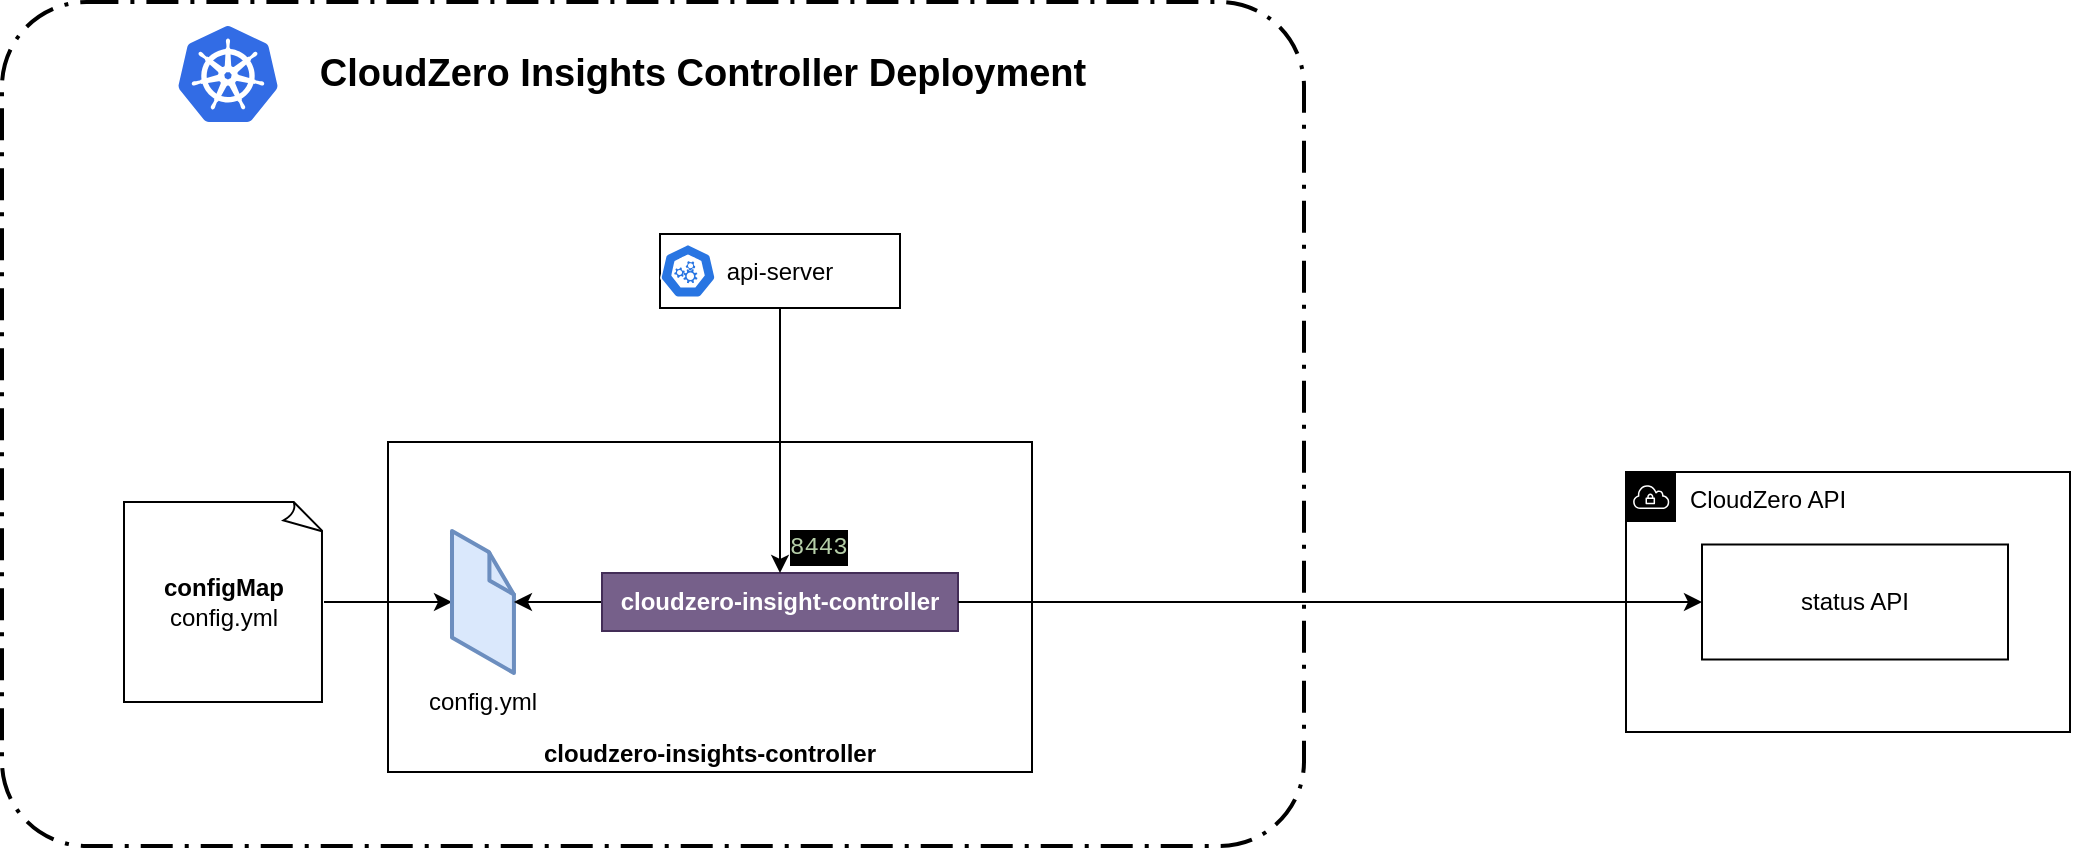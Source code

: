 <mxfile>
    <diagram id="JNdCl-VXCiV7JA7d3v7s" name="L1">
        <mxGraphModel dx="2019" dy="647" grid="0" gridSize="10" guides="1" tooltips="1" connect="1" arrows="1" fold="1" page="0" pageScale="1" pageWidth="850" pageHeight="1100" math="0" shadow="0">
            <root>
                <mxCell id="0"/>
                <mxCell id="1" parent="0"/>
                <mxCell id="2" value="" style="rounded=1;arcSize=10;dashed=1;fillColor=none;gradientColor=none;dashPattern=8 3 1 3;strokeWidth=2;fontColor=#007FFF;" parent="1" vertex="1">
                    <mxGeometry x="-369" y="122" width="651" height="422" as="geometry"/>
                </mxCell>
                <mxCell id="8" value="cloudzero-insights-controller" style="rounded=0;whiteSpace=wrap;html=1;verticalAlign=bottom;fontStyle=1" parent="1" vertex="1">
                    <mxGeometry x="-176" y="342" width="322" height="165" as="geometry"/>
                </mxCell>
                <mxCell id="11" style="edgeStyle=orthogonalEdgeStyle;html=1;rounded=0;" parent="1" source="12" target="14" edge="1">
                    <mxGeometry relative="1" as="geometry"/>
                </mxCell>
                <mxCell id="12" value="&lt;span style=&quot;font-family: Helvetica; font-size: 12px; font-style: normal; font-variant-ligatures: normal; font-variant-caps: normal; letter-spacing: normal; orphans: 2; text-align: center; text-indent: 0px; text-transform: none; widows: 2; word-spacing: 0px; -webkit-text-stroke-width: 0px; text-decoration-thickness: initial; text-decoration-style: initial; text-decoration-color: initial; float: none; display: inline !important;&quot;&gt;&lt;b&gt;configMap&lt;/b&gt;&lt;br&gt;config.yml&lt;/span&gt;" style="whiteSpace=wrap;html=1;shape=mxgraph.basic.document;labelBackgroundColor=none;" parent="1" vertex="1">
                    <mxGeometry x="-308" y="372" width="100" height="100" as="geometry"/>
                </mxCell>
                <mxCell id="14" value="config.yml" style="verticalLabelPosition=bottom;html=1;verticalAlign=top;strokeWidth=1;align=center;outlineConnect=0;dashed=0;outlineConnect=0;shape=mxgraph.aws3d.file;aspect=fixed;strokeColor=#6c8ebf;fillColor=#dae8fc;" parent="1" vertex="1">
                    <mxGeometry x="-144" y="386.5" width="30.97" height="71" as="geometry"/>
                </mxCell>
                <mxCell id="37" style="edgeStyle=none;html=1;" parent="1" source="23" target="14" edge="1">
                    <mxGeometry relative="1" as="geometry"/>
                </mxCell>
                <mxCell id="23" value="&lt;span style=&quot;font-weight: 700;&quot;&gt;cloudzero-insight-controller&lt;/span&gt;" style="rounded=0;whiteSpace=wrap;html=1;fillColor=#76608a;fontColor=#ffffff;strokeColor=#432D57;" parent="1" vertex="1">
                    <mxGeometry x="-69" y="407.5" width="178" height="29" as="geometry"/>
                </mxCell>
                <mxCell id="27" value="CloudZero API" style="sketch=0;outlineConnect=0;html=1;whiteSpace=wrap;fontSize=12;fontStyle=0;shape=mxgraph.aws4.group;grIcon=mxgraph.aws4.group_vpc;verticalAlign=top;align=left;spacingLeft=30;dashed=0;" parent="1" vertex="1">
                    <mxGeometry x="443" y="357" width="222" height="130" as="geometry"/>
                </mxCell>
                <mxCell id="28" value="" style="sketch=0;aspect=fixed;html=1;points=[];align=center;image;fontSize=12;image=img/lib/mscae/Kubernetes.svg;fontColor=#007FFF;" parent="1" vertex="1">
                    <mxGeometry x="-281" y="134" width="50" height="48" as="geometry"/>
                </mxCell>
                <mxCell id="29" value="status API" style="rounded=0;whiteSpace=wrap;html=1;" parent="1" vertex="1">
                    <mxGeometry x="481" y="393.25" width="153" height="57.5" as="geometry"/>
                </mxCell>
                <mxCell id="30" value="CloudZero Insights Controller Deployment" style="text;html=1;align=center;verticalAlign=middle;resizable=0;points=[];autosize=1;strokeColor=none;fillColor=none;fontSize=19;fontStyle=1" parent="1" vertex="1">
                    <mxGeometry x="-220" y="140.5" width="401" height="35" as="geometry"/>
                </mxCell>
                <mxCell id="22" style="edgeStyle=orthogonalEdgeStyle;rounded=0;html=1;fontColor=#007FFF;entryX=0;entryY=0.5;entryDx=0;entryDy=0;" parent="1" source="23" target="29" edge="1">
                    <mxGeometry relative="1" as="geometry"/>
                </mxCell>
                <mxCell id="LgStOj9c6eo0qOgeac3h-39" value="" style="group" parent="1" vertex="1" connectable="0">
                    <mxGeometry x="-40" y="238" width="120" height="37" as="geometry"/>
                </mxCell>
                <mxCell id="LgStOj9c6eo0qOgeac3h-37" value="api-server" style="rounded=0;whiteSpace=wrap;html=1;" parent="LgStOj9c6eo0qOgeac3h-39" vertex="1">
                    <mxGeometry width="120" height="37" as="geometry"/>
                </mxCell>
                <mxCell id="LgStOj9c6eo0qOgeac3h-38" value="" style="sketch=0;html=1;dashed=0;whitespace=wrap;fillColor=#2875E2;strokeColor=#ffffff;points=[[0.005,0.63,0],[0.1,0.2,0],[0.9,0.2,0],[0.5,0,0],[0.995,0.63,0],[0.72,0.99,0],[0.5,1,0],[0.28,0.99,0]];verticalLabelPosition=bottom;align=center;verticalAlign=top;shape=mxgraph.kubernetes.icon;prIcon=master" parent="LgStOj9c6eo0qOgeac3h-39" vertex="1">
                    <mxGeometry y="3" width="28" height="31" as="geometry"/>
                </mxCell>
                <mxCell id="LgStOj9c6eo0qOgeac3h-40" style="edgeStyle=none;html=1;entryX=0.5;entryY=0;entryDx=0;entryDy=0;" parent="1" source="LgStOj9c6eo0qOgeac3h-37" target="23" edge="1">
                    <mxGeometry relative="1" as="geometry"/>
                </mxCell>
                <mxCell id="LgStOj9c6eo0qOgeac3h-41" value="&lt;meta charset=&quot;utf-8&quot;&gt;&lt;div style=&quot;color: rgb(255, 255, 255); background-color: rgb(0, 0, 0); font-family: Menlo, Monaco, &amp;quot;Courier New&amp;quot;, monospace; font-weight: normal; font-size: 12px; line-height: 18px;&quot;&gt;&lt;div&gt;&lt;span style=&quot;color: #b5cea8;&quot;&gt;8443&lt;/span&gt;&lt;/div&gt;&lt;/div&gt;" style="text;whiteSpace=wrap;html=1;" parent="1" vertex="1">
                    <mxGeometry x="23.003" y="379.0" width="57" height="40" as="geometry"/>
                </mxCell>
            </root>
        </mxGraphModel>
    </diagram>
    <diagram name="L2" id="EOyA1T_z4lGDsISv_l8y">
        <mxGraphModel dx="1652" dy="341" grid="0" gridSize="10" guides="1" tooltips="1" connect="1" arrows="1" fold="1" page="0" pageScale="1" pageWidth="850" pageHeight="1100" math="0" shadow="0">
            <root>
                <mxCell id="aPLFm_Hk14Rjcr5PQsiA-0"/>
                <mxCell id="aPLFm_Hk14Rjcr5PQsiA-1" parent="aPLFm_Hk14Rjcr5PQsiA-0"/>
                <mxCell id="aPLFm_Hk14Rjcr5PQsiA-8" value="&lt;span style=&quot;font-weight: 700;&quot;&gt;cloudzero-insight-controller&lt;/span&gt;" style="rounded=0;whiteSpace=wrap;html=1;fillColor=#76608a;fontColor=#ffffff;strokeColor=#432D57;" parent="aPLFm_Hk14Rjcr5PQsiA-1" vertex="1">
                    <mxGeometry x="-264" y="313" width="373" height="29" as="geometry"/>
                </mxCell>
                <mxCell id="aPLFm_Hk14Rjcr5PQsiA-9" value="CloudZero API" style="sketch=0;outlineConnect=0;html=1;whiteSpace=wrap;fontSize=12;fontStyle=0;shape=mxgraph.aws4.group;grIcon=mxgraph.aws4.group_vpc;verticalAlign=top;align=left;spacingLeft=30;dashed=0;" parent="aPLFm_Hk14Rjcr5PQsiA-1" vertex="1">
                    <mxGeometry x="215" y="437" width="159" height="65" as="geometry"/>
                </mxCell>
                <mxCell id="rcxrxIE3Rt5eyCuYpOGt-0" value="" style="rounded=0;whiteSpace=wrap;html=1;" parent="aPLFm_Hk14Rjcr5PQsiA-1" vertex="1">
                    <mxGeometry x="-264" y="342" width="373" height="284" as="geometry"/>
                </mxCell>
                <mxCell id="rcxrxIE3Rt5eyCuYpOGt-1" value="SQLite" style="shape=cylinder3;whiteSpace=wrap;html=1;boundedLbl=1;backgroundOutline=1;size=15;" parent="aPLFm_Hk14Rjcr5PQsiA-1" vertex="1">
                    <mxGeometry x="-185" y="530" width="226" height="82" as="geometry"/>
                </mxCell>
                <mxCell id="rcxrxIE3Rt5eyCuYpOGt-7" style="edgeStyle=none;html=1;entryX=0.145;entryY=0;entryDx=0;entryDy=4.35;entryPerimeter=0;" parent="aPLFm_Hk14Rjcr5PQsiA-1" source="rcxrxIE3Rt5eyCuYpOGt-3" target="rcxrxIE3Rt5eyCuYpOGt-1" edge="1">
                    <mxGeometry relative="1" as="geometry"/>
                </mxCell>
                <mxCell id="rcxrxIE3Rt5eyCuYpOGt-3" value="API" style="rounded=0;whiteSpace=wrap;html=1;" parent="aPLFm_Hk14Rjcr5PQsiA-1" vertex="1">
                    <mxGeometry x="-213" y="453" width="120" height="44" as="geometry"/>
                </mxCell>
                <mxCell id="rcxrxIE3Rt5eyCuYpOGt-8" style="edgeStyle=none;html=1;entryX=0.855;entryY=0;entryDx=0;entryDy=4.35;entryPerimeter=0;" parent="aPLFm_Hk14Rjcr5PQsiA-1" source="rcxrxIE3Rt5eyCuYpOGt-4" target="rcxrxIE3Rt5eyCuYpOGt-1" edge="1">
                    <mxGeometry relative="1" as="geometry"/>
                </mxCell>
                <mxCell id="rcxrxIE3Rt5eyCuYpOGt-4" value="Flusher" style="rounded=0;whiteSpace=wrap;html=1;" parent="aPLFm_Hk14Rjcr5PQsiA-1" vertex="1">
                    <mxGeometry x="-52" y="452.75" width="120" height="44" as="geometry"/>
                </mxCell>
                <mxCell id="rcxrxIE3Rt5eyCuYpOGt-6" style="edgeStyle=none;html=1;" parent="aPLFm_Hk14Rjcr5PQsiA-1" source="rcxrxIE3Rt5eyCuYpOGt-5" target="rcxrxIE3Rt5eyCuYpOGt-3" edge="1">
                    <mxGeometry relative="1" as="geometry"/>
                </mxCell>
                <mxCell id="rcxrxIE3Rt5eyCuYpOGt-5" value="K8s API" style="sketch=0;html=1;dashed=0;whitespace=wrap;fillColor=#2875E2;strokeColor=#ffffff;points=[[0.005,0.63,0],[0.1,0.2,0],[0.9,0.2,0],[0.5,0,0],[0.995,0.63,0],[0.72,0.99,0],[0.5,1,0],[0.28,0.99,0]];verticalLabelPosition=bottom;align=center;verticalAlign=top;shape=mxgraph.kubernetes.icon;prIcon=master" parent="aPLFm_Hk14Rjcr5PQsiA-1" vertex="1">
                    <mxGeometry x="-486" y="450.75" width="50" height="48" as="geometry"/>
                </mxCell>
                <mxCell id="aPLFm_Hk14Rjcr5PQsiA-18" value="&lt;meta charset=&quot;utf-8&quot;&gt;&lt;div style=&quot;color: rgb(255, 255, 255); background-color: rgb(0, 0, 0); font-family: Menlo, Monaco, &amp;quot;Courier New&amp;quot;, monospace; font-weight: normal; font-size: 12px; line-height: 18px;&quot;&gt;&lt;div&gt;&lt;span style=&quot;color: #b5cea8;&quot;&gt;8443&lt;/span&gt;&lt;/div&gt;&lt;/div&gt;" style="text;whiteSpace=wrap;html=1;" parent="aPLFm_Hk14Rjcr5PQsiA-1" vertex="1">
                    <mxGeometry x="-259.997" y="471.0" width="57" height="40" as="geometry"/>
                </mxCell>
                <mxCell id="LX1SU4u2dOtB_09dFPmn-1" style="edgeStyle=none;html=1;" parent="aPLFm_Hk14Rjcr5PQsiA-1" source="LX1SU4u2dOtB_09dFPmn-0" target="rcxrxIE3Rt5eyCuYpOGt-3" edge="1">
                    <mxGeometry relative="1" as="geometry"/>
                </mxCell>
                <mxCell id="LX1SU4u2dOtB_09dFPmn-2" style="edgeStyle=orthogonalEdgeStyle;html=1;rounded=0;" parent="aPLFm_Hk14Rjcr5PQsiA-1" source="LX1SU4u2dOtB_09dFPmn-0" target="aPLFm_Hk14Rjcr5PQsiA-9" edge="1">
                    <mxGeometry relative="1" as="geometry">
                        <mxPoint x="329.5" y="446.25" as="targetPoint"/>
                        <Array as="points">
                            <mxPoint x="317" y="393"/>
                        </Array>
                    </mxGeometry>
                </mxCell>
                <mxCell id="LX1SU4u2dOtB_09dFPmn-0" value="Rsync (config)" style="rounded=0;whiteSpace=wrap;html=1;" parent="aPLFm_Hk14Rjcr5PQsiA-1" vertex="1">
                    <mxGeometry x="-213" y="371" width="120" height="44" as="geometry"/>
                </mxCell>
                <mxCell id="aPLFm_Hk14Rjcr5PQsiA-13" style="edgeStyle=orthogonalEdgeStyle;rounded=0;html=1;fontColor=#007FFF;" parent="aPLFm_Hk14Rjcr5PQsiA-1" source="rcxrxIE3Rt5eyCuYpOGt-4" edge="1">
                    <mxGeometry relative="1" as="geometry">
                        <mxPoint x="213" y="475" as="targetPoint"/>
                    </mxGeometry>
                </mxCell>
            </root>
        </mxGraphModel>
    </diagram>
    <diagram id="THHgEZ607lltaCjjYL1q" name="L3">
        <mxGraphModel dx="2705" dy="761" grid="0" gridSize="10" guides="1" tooltips="1" connect="1" arrows="1" fold="1" page="0" pageScale="1" pageWidth="850" pageHeight="1100" math="0" shadow="0">
            <root>
                <mxCell id="0"/>
                <mxCell id="1" parent="0"/>
                <mxCell id="lxQkOtMBkfPTH1jWham--3" style="edgeStyle=orthogonalEdgeStyle;rounded=0;html=1;entryX=0.5;entryY=0;entryDx=0;entryDy=0;" parent="1" source="lxQkOtMBkfPTH1jWham--19" target="lxQkOtMBkfPTH1jWham--5" edge="1">
                    <mxGeometry relative="1" as="geometry">
                        <mxPoint x="365" y="240" as="sourcePoint"/>
                        <mxPoint x="365" y="320" as="targetPoint"/>
                    </mxGeometry>
                </mxCell>
                <mxCell id="lxQkOtMBkfPTH1jWham--29" style="edgeStyle=none;rounded=0;html=1;dashed=1;" parent="1" source="lxQkOtMBkfPTH1jWham--30" target="lxQkOtMBkfPTH1jWham--10" edge="1">
                    <mxGeometry relative="1" as="geometry"/>
                </mxCell>
                <mxCell id="lxQkOtMBkfPTH1jWham--35" style="edgeStyle=none;rounded=0;html=1;dashed=1;" parent="1" source="lxQkOtMBkfPTH1jWham--5" target="lxQkOtMBkfPTH1jWham--30" edge="1">
                    <mxGeometry relative="1" as="geometry"/>
                </mxCell>
                <mxCell id="lxQkOtMBkfPTH1jWham--96" style="edgeStyle=orthogonalEdgeStyle;rounded=0;html=1;endArrow=block;endFill=1;" parent="1" source="lxQkOtMBkfPTH1jWham--5" target="lxQkOtMBkfPTH1jWham--95" edge="1">
                    <mxGeometry relative="1" as="geometry"/>
                </mxCell>
                <mxCell id="lxQkOtMBkfPTH1jWham--5" value="Server" style="swimlane;fontStyle=0;childLayout=stackLayout;horizontal=1;startSize=30;horizontalStack=0;resizeParent=1;resizeParentMax=0;resizeLast=0;collapsible=1;marginBottom=0;whiteSpace=wrap;html=1;" parent="1" vertex="1">
                    <mxGeometry x="60" y="295" width="140" height="120" as="geometry"/>
                </mxCell>
                <mxCell id="lxQkOtMBkfPTH1jWham--6" value="NewServer(data)" style="text;strokeColor=none;fillColor=none;align=left;verticalAlign=middle;spacingLeft=4;spacingRight=4;overflow=hidden;points=[[0,0.5],[1,0.5]];portConstraint=eastwest;rotatable=0;whiteSpace=wrap;html=1;" parent="lxQkOtMBkfPTH1jWham--5" vertex="1">
                    <mxGeometry y="30" width="140" height="30" as="geometry"/>
                </mxCell>
                <mxCell id="lxQkOtMBkfPTH1jWham--8" value="&lt;meta charset=&quot;utf-8&quot;&gt;&lt;span style=&quot;color: rgb(0, 0, 0); font-family: Helvetica; font-size: 12px; font-style: normal; font-variant-ligatures: normal; font-variant-caps: normal; font-weight: 400; letter-spacing: normal; orphans: 2; text-align: left; text-indent: 0px; text-transform: none; widows: 2; word-spacing: 0px; -webkit-text-stroke-width: 0px; background-color: rgb(251, 251, 251); text-decoration-thickness: initial; text-decoration-style: initial; text-decoration-color: initial; float: none; display: inline !important;&quot;&gt;Register(route, handler)&lt;/span&gt;" style="text;strokeColor=none;fillColor=none;align=left;verticalAlign=middle;spacingLeft=4;spacingRight=4;overflow=hidden;points=[[0,0.5],[1,0.5]];portConstraint=eastwest;rotatable=0;whiteSpace=wrap;html=1;" parent="lxQkOtMBkfPTH1jWham--5" vertex="1">
                    <mxGeometry y="60" width="140" height="30" as="geometry"/>
                </mxCell>
                <mxCell id="lxQkOtMBkfPTH1jWham--9" value="&lt;span style=&quot;color: rgb(0, 0, 0); font-family: Helvetica; font-size: 12px; font-style: normal; font-variant-ligatures: normal; font-variant-caps: normal; font-weight: 400; letter-spacing: normal; orphans: 2; text-align: left; text-indent: 0px; text-transform: none; widows: 2; word-spacing: 0px; -webkit-text-stroke-width: 0px; background-color: rgb(251, 251, 251); text-decoration-thickness: initial; text-decoration-style: initial; text-decoration-color: initial; float: none; display: inline !important;&quot;&gt;Run()&lt;/span&gt;" style="text;strokeColor=none;fillColor=none;align=left;verticalAlign=middle;spacingLeft=4;spacingRight=4;overflow=hidden;points=[[0,0.5],[1,0.5]];portConstraint=eastwest;rotatable=0;whiteSpace=wrap;html=1;" parent="lxQkOtMBkfPTH1jWham--5" vertex="1">
                    <mxGeometry y="90" width="140" height="30" as="geometry"/>
                </mxCell>
                <mxCell id="lxQkOtMBkfPTH1jWham--10" value="Data" style="swimlane;fontStyle=0;childLayout=stackLayout;horizontal=1;startSize=30;horizontalStack=0;resizeParent=1;resizeParentMax=0;resizeLast=0;collapsible=1;marginBottom=0;whiteSpace=wrap;html=1;" parent="1" vertex="1">
                    <mxGeometry x="570" y="280" width="140" height="150" as="geometry"/>
                </mxCell>
                <mxCell id="lxQkOtMBkfPTH1jWham--11" value="NewServer" style="text;strokeColor=none;fillColor=none;align=left;verticalAlign=middle;spacingLeft=4;spacingRight=4;overflow=hidden;points=[[0,0.5],[1,0.5]];portConstraint=eastwest;rotatable=0;whiteSpace=wrap;html=1;" parent="lxQkOtMBkfPTH1jWham--10" vertex="1">
                    <mxGeometry y="30" width="140" height="30" as="geometry"/>
                </mxCell>
                <mxCell id="lxQkOtMBkfPTH1jWham--12" value="Create(record)" style="text;strokeColor=none;fillColor=none;align=left;verticalAlign=middle;spacingLeft=4;spacingRight=4;overflow=hidden;points=[[0,0.5],[1,0.5]];portConstraint=eastwest;rotatable=0;whiteSpace=wrap;html=1;" parent="lxQkOtMBkfPTH1jWham--10" vertex="1">
                    <mxGeometry y="60" width="140" height="30" as="geometry"/>
                </mxCell>
                <mxCell id="lxQkOtMBkfPTH1jWham--13" value="&lt;span style=&quot;color: rgb(0, 0, 0); font-family: Helvetica; font-size: 12px; font-style: normal; font-variant-ligatures: normal; font-variant-caps: normal; font-weight: 400; letter-spacing: normal; orphans: 2; text-align: left; text-indent: 0px; text-transform: none; widows: 2; word-spacing: 0px; -webkit-text-stroke-width: 0px; background-color: rgb(251, 251, 251); text-decoration-thickness: initial; text-decoration-style: initial; text-decoration-color: initial; float: none; display: inline !important;&quot;&gt;Retrive(filter)&lt;/span&gt;" style="text;strokeColor=none;fillColor=none;align=left;verticalAlign=middle;spacingLeft=4;spacingRight=4;overflow=hidden;points=[[0,0.5],[1,0.5]];portConstraint=eastwest;rotatable=0;whiteSpace=wrap;html=1;" parent="lxQkOtMBkfPTH1jWham--10" vertex="1">
                    <mxGeometry y="90" width="140" height="30" as="geometry"/>
                </mxCell>
                <mxCell id="lxQkOtMBkfPTH1jWham--14" value="&lt;span style=&quot;color: rgb(0, 0, 0); font-family: Helvetica; font-size: 12px; font-style: normal; font-variant-ligatures: normal; font-variant-caps: normal; font-weight: 400; letter-spacing: normal; orphans: 2; text-align: left; text-indent: 0px; text-transform: none; widows: 2; word-spacing: 0px; -webkit-text-stroke-width: 0px; background-color: rgb(251, 251, 251); text-decoration-thickness: initial; text-decoration-style: initial; text-decoration-color: initial; float: none; display: inline !important;&quot;&gt;Delete(record)&lt;/span&gt;" style="text;strokeColor=none;fillColor=none;align=left;verticalAlign=middle;spacingLeft=4;spacingRight=4;overflow=hidden;points=[[0,0.5],[1,0.5]];portConstraint=eastwest;rotatable=0;whiteSpace=wrap;html=1;" parent="lxQkOtMBkfPTH1jWham--10" vertex="1">
                    <mxGeometry y="120" width="140" height="30" as="geometry"/>
                </mxCell>
                <mxCell id="lxQkOtMBkfPTH1jWham--28" style="edgeStyle=none;rounded=0;html=1;dashed=1;" parent="1" source="lxQkOtMBkfPTH1jWham--15" target="lxQkOtMBkfPTH1jWham--10" edge="1">
                    <mxGeometry relative="1" as="geometry"/>
                </mxCell>
                <mxCell id="lxQkOtMBkfPTH1jWham--15" value="Flusher" style="swimlane;fontStyle=0;childLayout=stackLayout;horizontal=1;startSize=30;horizontalStack=0;resizeParent=1;resizeParentMax=0;resizeLast=0;collapsible=1;marginBottom=0;whiteSpace=wrap;html=1;" parent="1" vertex="1">
                    <mxGeometry x="570" y="125" width="140" height="90" as="geometry"/>
                </mxCell>
                <mxCell id="lxQkOtMBkfPTH1jWham--16" value="NewFlusher(data)" style="text;strokeColor=none;fillColor=none;align=left;verticalAlign=middle;spacingLeft=4;spacingRight=4;overflow=hidden;points=[[0,0.5],[1,0.5]];portConstraint=eastwest;rotatable=0;whiteSpace=wrap;html=1;" parent="lxQkOtMBkfPTH1jWham--15" vertex="1">
                    <mxGeometry y="30" width="140" height="30" as="geometry"/>
                </mxCell>
                <mxCell id="lxQkOtMBkfPTH1jWham--18" value="&lt;span style=&quot;color: rgb(0, 0, 0); font-family: Helvetica; font-size: 12px; font-style: normal; font-variant-ligatures: normal; font-variant-caps: normal; font-weight: 400; letter-spacing: normal; orphans: 2; text-align: left; text-indent: 0px; text-transform: none; widows: 2; word-spacing: 0px; -webkit-text-stroke-width: 0px; background-color: rgb(251, 251, 251); text-decoration-thickness: initial; text-decoration-style: initial; text-decoration-color: initial; float: none; display: inline !important;&quot;&gt;Run()&lt;/span&gt;" style="text;strokeColor=none;fillColor=none;align=left;verticalAlign=middle;spacingLeft=4;spacingRight=4;overflow=hidden;points=[[0,0.5],[1,0.5]];portConstraint=eastwest;rotatable=0;whiteSpace=wrap;html=1;" parent="lxQkOtMBkfPTH1jWham--15" vertex="1">
                    <mxGeometry y="60" width="140" height="30" as="geometry"/>
                </mxCell>
                <mxCell id="lxQkOtMBkfPTH1jWham--25" style="edgeStyle=orthogonalEdgeStyle;rounded=0;html=1;" parent="1" source="lxQkOtMBkfPTH1jWham--19" target="lxQkOtMBkfPTH1jWham--23" edge="1">
                    <mxGeometry relative="1" as="geometry"/>
                </mxCell>
                <mxCell id="lxQkOtMBkfPTH1jWham--26" style="edgeStyle=orthogonalEdgeStyle;rounded=0;html=1;" parent="1" source="lxQkOtMBkfPTH1jWham--19" target="lxQkOtMBkfPTH1jWham--15" edge="1">
                    <mxGeometry relative="1" as="geometry"/>
                </mxCell>
                <mxCell id="lxQkOtMBkfPTH1jWham--27" style="rounded=0;html=1;" parent="1" source="lxQkOtMBkfPTH1jWham--19" target="lxQkOtMBkfPTH1jWham--10" edge="1">
                    <mxGeometry relative="1" as="geometry"/>
                </mxCell>
                <mxCell id="lxQkOtMBkfPTH1jWham--98" style="rounded=0;html=1;endArrow=block;endFill=1;" parent="1" source="lxQkOtMBkfPTH1jWham--19" target="lxQkOtMBkfPTH1jWham--97" edge="1">
                    <mxGeometry relative="1" as="geometry"/>
                </mxCell>
                <mxCell id="lxQkOtMBkfPTH1jWham--19" value="Controller" style="swimlane;fontStyle=0;childLayout=stackLayout;horizontal=1;startSize=30;horizontalStack=0;resizeParent=1;resizeParentMax=0;resizeLast=0;collapsible=1;marginBottom=0;whiteSpace=wrap;html=1;" parent="1" vertex="1">
                    <mxGeometry x="295" y="140" width="140" height="60" as="geometry"/>
                </mxCell>
                <mxCell id="lxQkOtMBkfPTH1jWham--21" value="&lt;span style=&quot;color: rgb(0, 0, 0); font-family: Helvetica; font-size: 12px; font-style: normal; font-variant-ligatures: normal; font-variant-caps: normal; font-weight: 400; letter-spacing: normal; orphans: 2; text-align: left; text-indent: 0px; text-transform: none; widows: 2; word-spacing: 0px; -webkit-text-stroke-width: 0px; background-color: rgb(251, 251, 251); text-decoration-thickness: initial; text-decoration-style: initial; text-decoration-color: initial; float: none; display: inline !important;&quot;&gt;Start&lt;/span&gt;" style="text;strokeColor=none;fillColor=none;align=left;verticalAlign=middle;spacingLeft=4;spacingRight=4;overflow=hidden;points=[[0,0.5],[1,0.5]];portConstraint=eastwest;rotatable=0;whiteSpace=wrap;html=1;" parent="lxQkOtMBkfPTH1jWham--19" vertex="1">
                    <mxGeometry y="30" width="140" height="30" as="geometry"/>
                </mxCell>
                <mxCell id="lxQkOtMBkfPTH1jWham--23" value="Config" style="swimlane;fontStyle=0;childLayout=stackLayout;horizontal=1;startSize=30;horizontalStack=0;resizeParent=1;resizeParentMax=0;resizeLast=0;collapsible=1;marginBottom=0;whiteSpace=wrap;html=1;" parent="1" vertex="1">
                    <mxGeometry x="295" y="10" width="140" height="60" as="geometry"/>
                </mxCell>
                <mxCell id="lxQkOtMBkfPTH1jWham--24" value="&lt;span style=&quot;color: rgb(0, 0, 0); font-family: Helvetica; font-size: 12px; font-style: normal; font-variant-ligatures: normal; font-variant-caps: normal; font-weight: 400; letter-spacing: normal; orphans: 2; text-align: left; text-indent: 0px; text-transform: none; widows: 2; word-spacing: 0px; -webkit-text-stroke-width: 0px; background-color: rgb(251, 251, 251); text-decoration-thickness: initial; text-decoration-style: initial; text-decoration-color: initial; float: none; display: inline !important;&quot;&gt;Load()&lt;/span&gt;" style="text;strokeColor=none;fillColor=none;align=left;verticalAlign=middle;spacingLeft=4;spacingRight=4;overflow=hidden;points=[[0,0.5],[1,0.5]];portConstraint=eastwest;rotatable=0;whiteSpace=wrap;html=1;" parent="lxQkOtMBkfPTH1jWham--23" vertex="1">
                    <mxGeometry y="30" width="140" height="30" as="geometry"/>
                </mxCell>
                <mxCell id="lxQkOtMBkfPTH1jWham--30" value="Handler*" style="swimlane;fontStyle=0;childLayout=stackLayout;horizontal=1;startSize=30;horizontalStack=0;resizeParent=1;resizeParentMax=0;resizeLast=0;collapsible=1;marginBottom=0;whiteSpace=wrap;html=1;" parent="1" vertex="1">
                    <mxGeometry x="320" y="280" width="140" height="150" as="geometry"/>
                </mxCell>
                <mxCell id="lxQkOtMBkfPTH1jWham--31" value="Create" style="text;strokeColor=none;fillColor=none;align=left;verticalAlign=middle;spacingLeft=4;spacingRight=4;overflow=hidden;points=[[0,0.5],[1,0.5]];portConstraint=eastwest;rotatable=0;whiteSpace=wrap;html=1;" parent="lxQkOtMBkfPTH1jWham--30" vertex="1">
                    <mxGeometry y="30" width="140" height="30" as="geometry"/>
                </mxCell>
                <mxCell id="lxQkOtMBkfPTH1jWham--32" value="&lt;span style=&quot;color: rgb(0, 0, 0); font-family: Helvetica; font-size: 12px; font-style: normal; font-variant-ligatures: normal; font-variant-caps: normal; font-weight: 400; letter-spacing: normal; orphans: 2; text-align: left; text-indent: 0px; text-transform: none; widows: 2; word-spacing: 0px; -webkit-text-stroke-width: 0px; background-color: rgb(251, 251, 251); text-decoration-thickness: initial; text-decoration-style: initial; text-decoration-color: initial; float: none; display: inline !important;&quot;&gt;Delete&lt;/span&gt;" style="text;strokeColor=none;fillColor=none;align=left;verticalAlign=middle;spacingLeft=4;spacingRight=4;overflow=hidden;points=[[0,0.5],[1,0.5]];portConstraint=eastwest;rotatable=0;whiteSpace=wrap;html=1;" parent="lxQkOtMBkfPTH1jWham--30" vertex="1">
                    <mxGeometry y="60" width="140" height="30" as="geometry"/>
                </mxCell>
                <mxCell id="lxQkOtMBkfPTH1jWham--33" value="&lt;span style=&quot;color: rgb(0, 0, 0); font-family: Helvetica; font-size: 12px; font-style: normal; font-variant-ligatures: normal; font-variant-caps: normal; font-weight: 400; letter-spacing: normal; orphans: 2; text-align: left; text-indent: 0px; text-transform: none; widows: 2; word-spacing: 0px; -webkit-text-stroke-width: 0px; background-color: rgb(251, 251, 251); text-decoration-thickness: initial; text-decoration-style: initial; text-decoration-color: initial; float: none; display: inline !important;&quot;&gt;Update&lt;/span&gt;" style="text;strokeColor=none;fillColor=none;align=left;verticalAlign=middle;spacingLeft=4;spacingRight=4;overflow=hidden;points=[[0,0.5],[1,0.5]];portConstraint=eastwest;rotatable=0;whiteSpace=wrap;html=1;" parent="lxQkOtMBkfPTH1jWham--30" vertex="1">
                    <mxGeometry y="90" width="140" height="30" as="geometry"/>
                </mxCell>
                <mxCell id="lxQkOtMBkfPTH1jWham--34" value="&lt;span style=&quot;color: rgb(0, 0, 0); font-family: Helvetica; font-size: 12px; font-style: normal; font-variant-ligatures: normal; font-variant-caps: normal; font-weight: 400; letter-spacing: normal; orphans: 2; text-align: left; text-indent: 0px; text-transform: none; widows: 2; word-spacing: 0px; -webkit-text-stroke-width: 0px; background-color: rgb(251, 251, 251); text-decoration-thickness: initial; text-decoration-style: initial; text-decoration-color: initial; float: none; display: inline !important;&quot;&gt;Connect&lt;/span&gt;" style="text;strokeColor=none;fillColor=none;align=left;verticalAlign=middle;spacingLeft=4;spacingRight=4;overflow=hidden;points=[[0,0.5],[1,0.5]];portConstraint=eastwest;rotatable=0;whiteSpace=wrap;html=1;" parent="lxQkOtMBkfPTH1jWham--30" vertex="1">
                    <mxGeometry y="120" width="140" height="30" as="geometry"/>
                </mxCell>
                <mxCell id="lxQkOtMBkfPTH1jWham--41" style="edgeStyle=orthogonalEdgeStyle;rounded=0;html=1;endArrow=block;endFill=0;" parent="1" source="lxQkOtMBkfPTH1jWham--36" target="lxQkOtMBkfPTH1jWham--34" edge="1">
                    <mxGeometry relative="1" as="geometry">
                        <Array as="points">
                            <mxPoint x="52" y="490"/>
                            <mxPoint x="390" y="490"/>
                        </Array>
                    </mxGeometry>
                </mxCell>
                <mxCell id="lxQkOtMBkfPTH1jWham--36" value="PodHandler" style="swimlane;fontStyle=0;childLayout=stackLayout;horizontal=1;startSize=30;horizontalStack=0;resizeParent=1;resizeParentMax=0;resizeLast=0;collapsible=1;marginBottom=0;whiteSpace=wrap;html=1;" parent="1" vertex="1" collapsed="1">
                    <mxGeometry x="-4" y="535" width="100" height="30" as="geometry">
                        <mxRectangle x="130" y="530" width="140" height="60" as="alternateBounds"/>
                    </mxGeometry>
                </mxCell>
                <mxCell id="lxQkOtMBkfPTH1jWham--47" style="edgeStyle=orthogonalEdgeStyle;rounded=0;html=1;endArrow=block;endFill=0;" parent="1" source="lxQkOtMBkfPTH1jWham--42" target="lxQkOtMBkfPTH1jWham--30" edge="1">
                    <mxGeometry relative="1" as="geometry">
                        <Array as="points">
                            <mxPoint x="-89" y="490"/>
                            <mxPoint x="390" y="490"/>
                        </Array>
                    </mxGeometry>
                </mxCell>
                <mxCell id="lxQkOtMBkfPTH1jWham--42" value="NamespaceHandler" style="swimlane;fontStyle=0;childLayout=stackLayout;horizontal=1;startSize=30;horizontalStack=0;resizeParent=1;resizeParentMax=0;resizeLast=0;collapsible=1;marginBottom=0;whiteSpace=wrap;html=1;" parent="1" vertex="1" collapsed="1">
                    <mxGeometry x="-164" y="535" width="150" height="30" as="geometry">
                        <mxRectangle x="-30" y="530" width="140" height="60" as="alternateBounds"/>
                    </mxGeometry>
                </mxCell>
                <mxCell id="lxQkOtMBkfPTH1jWham--53" style="edgeStyle=orthogonalEdgeStyle;rounded=0;html=1;endArrow=block;endFill=0;" parent="1" source="lxQkOtMBkfPTH1jWham--48" target="lxQkOtMBkfPTH1jWham--30" edge="1">
                    <mxGeometry relative="1" as="geometry">
                        <Array as="points">
                            <mxPoint x="177" y="490"/>
                            <mxPoint x="390" y="490"/>
                        </Array>
                    </mxGeometry>
                </mxCell>
                <mxCell id="lxQkOtMBkfPTH1jWham--48" value="DeploymentHandler" style="swimlane;fontStyle=0;childLayout=stackLayout;horizontal=1;startSize=30;horizontalStack=0;resizeParent=1;resizeParentMax=0;resizeLast=0;collapsible=1;marginBottom=0;whiteSpace=wrap;html=1;" parent="1" vertex="1" collapsed="1">
                    <mxGeometry x="106" y="535" width="150" height="30" as="geometry">
                        <mxRectangle x="295" y="530" width="140" height="60" as="alternateBounds"/>
                    </mxGeometry>
                </mxCell>
                <mxCell id="lxQkOtMBkfPTH1jWham--59" style="edgeStyle=orthogonalEdgeStyle;rounded=0;html=1;endArrow=block;endFill=0;" parent="1" source="lxQkOtMBkfPTH1jWham--54" target="lxQkOtMBkfPTH1jWham--30" edge="1">
                    <mxGeometry relative="1" as="geometry">
                        <Array as="points">
                            <mxPoint x="326" y="490"/>
                            <mxPoint x="390" y="490"/>
                        </Array>
                    </mxGeometry>
                </mxCell>
                <mxCell id="lxQkOtMBkfPTH1jWham--54" value="JobHandler" style="swimlane;fontStyle=0;childLayout=stackLayout;horizontal=1;startSize=30;horizontalStack=0;resizeParent=1;resizeParentMax=0;resizeLast=0;collapsible=1;marginBottom=0;whiteSpace=wrap;html=1;" parent="1" vertex="1" collapsed="1">
                    <mxGeometry x="266" y="535" width="100" height="30" as="geometry">
                        <mxRectangle x="460" y="530" width="140" height="60" as="alternateBounds"/>
                    </mxGeometry>
                </mxCell>
                <mxCell id="lxQkOtMBkfPTH1jWham--65" style="edgeStyle=orthogonalEdgeStyle;rounded=0;html=1;endArrow=block;endFill=0;" parent="1" source="lxQkOtMBkfPTH1jWham--60" target="lxQkOtMBkfPTH1jWham--30" edge="1">
                    <mxGeometry relative="1" as="geometry">
                        <Array as="points">
                            <mxPoint x="430" y="490"/>
                            <mxPoint x="390" y="490"/>
                        </Array>
                    </mxGeometry>
                </mxCell>
                <mxCell id="lxQkOtMBkfPTH1jWham--60" value="JobHandler" style="swimlane;fontStyle=0;childLayout=stackLayout;horizontal=1;startSize=30;horizontalStack=0;resizeParent=1;resizeParentMax=0;resizeLast=0;collapsible=1;marginBottom=0;whiteSpace=wrap;html=1;" parent="1" vertex="1" collapsed="1">
                    <mxGeometry x="376" y="535" width="100" height="30" as="geometry">
                        <mxRectangle x="630" y="530" width="140" height="60" as="alternateBounds"/>
                    </mxGeometry>
                </mxCell>
                <mxCell id="lxQkOtMBkfPTH1jWham--71" style="edgeStyle=orthogonalEdgeStyle;rounded=0;html=1;endArrow=block;endFill=0;" parent="1" source="lxQkOtMBkfPTH1jWham--66" target="lxQkOtMBkfPTH1jWham--30" edge="1">
                    <mxGeometry relative="1" as="geometry">
                        <Array as="points">
                            <mxPoint x="557" y="490"/>
                            <mxPoint x="390" y="490"/>
                        </Array>
                    </mxGeometry>
                </mxCell>
                <mxCell id="lxQkOtMBkfPTH1jWham--66" value="CronJobHandler" style="swimlane;fontStyle=0;childLayout=stackLayout;horizontal=1;startSize=30;horizontalStack=0;resizeParent=1;resizeParentMax=0;resizeLast=0;collapsible=1;marginBottom=0;whiteSpace=wrap;html=1;" parent="1" vertex="1" collapsed="1">
                    <mxGeometry x="486" y="535" width="130" height="30" as="geometry">
                        <mxRectangle x="800" y="530" width="140" height="60" as="alternateBounds"/>
                    </mxGeometry>
                </mxCell>
                <mxCell id="lxQkOtMBkfPTH1jWham--87" style="edgeStyle=orthogonalEdgeStyle;rounded=0;html=1;endArrow=block;endFill=0;" parent="1" source="lxQkOtMBkfPTH1jWham--73" target="lxQkOtMBkfPTH1jWham--30" edge="1">
                    <mxGeometry relative="1" as="geometry">
                        <Array as="points">
                            <mxPoint x="-234" y="490"/>
                            <mxPoint x="390" y="490"/>
                        </Array>
                    </mxGeometry>
                </mxCell>
                <mxCell id="lxQkOtMBkfPTH1jWham--73" value="ReplicaSetHandler" style="swimlane;fontStyle=0;childLayout=stackLayout;horizontal=1;startSize=30;horizontalStack=0;resizeParent=1;resizeParentMax=0;resizeLast=0;collapsible=1;marginBottom=0;whiteSpace=wrap;html=1;" parent="1" vertex="1" collapsed="1">
                    <mxGeometry x="-314" y="535" width="140" height="30" as="geometry">
                        <mxRectangle x="-200" y="530" width="140" height="60" as="alternateBounds"/>
                    </mxGeometry>
                </mxCell>
                <mxCell id="lxQkOtMBkfPTH1jWham--85" style="edgeStyle=orthogonalEdgeStyle;rounded=0;html=1;endArrow=block;endFill=0;" parent="1" source="lxQkOtMBkfPTH1jWham--78" target="lxQkOtMBkfPTH1jWham--30" edge="1">
                    <mxGeometry relative="1" as="geometry">
                        <mxPoint x="390" y="420" as="targetPoint"/>
                        <Array as="points">
                            <mxPoint x="701" y="490"/>
                            <mxPoint x="390" y="490"/>
                        </Array>
                    </mxGeometry>
                </mxCell>
                <mxCell id="lxQkOtMBkfPTH1jWham--78" value="DaemonSetHandler" style="swimlane;fontStyle=0;childLayout=stackLayout;horizontal=1;startSize=30;horizontalStack=0;resizeParent=1;resizeParentMax=0;resizeLast=0;collapsible=1;marginBottom=0;whiteSpace=wrap;html=1;" parent="1" vertex="1" collapsed="1">
                    <mxGeometry x="626" y="535" width="150" height="30" as="geometry">
                        <mxRectangle x="960" y="530" width="140" height="60" as="alternateBounds"/>
                    </mxGeometry>
                </mxCell>
                <mxCell id="lxQkOtMBkfPTH1jWham--86" style="edgeStyle=orthogonalEdgeStyle;rounded=0;html=1;endArrow=block;endFill=0;" parent="1" source="lxQkOtMBkfPTH1jWham--83" target="lxQkOtMBkfPTH1jWham--30" edge="1">
                    <mxGeometry relative="1" as="geometry">
                        <Array as="points">
                            <mxPoint x="881" y="490"/>
                            <mxPoint x="390" y="490"/>
                        </Array>
                    </mxGeometry>
                </mxCell>
                <mxCell id="lxQkOtMBkfPTH1jWham--83" value="PersistentVolumeHandler" style="swimlane;fontStyle=0;childLayout=stackLayout;horizontal=1;startSize=30;horizontalStack=0;resizeParent=1;resizeParentMax=0;resizeLast=0;collapsible=1;marginBottom=0;whiteSpace=wrap;html=1;" parent="1" vertex="1" collapsed="1">
                    <mxGeometry x="786" y="535" width="180" height="30" as="geometry">
                        <mxRectangle x="1120" y="530" width="140" height="60" as="alternateBounds"/>
                    </mxGeometry>
                </mxCell>
                <mxCell id="lxQkOtMBkfPTH1jWham--92" style="edgeStyle=orthogonalEdgeStyle;rounded=0;html=1;endArrow=block;endFill=0;" parent="1" source="lxQkOtMBkfPTH1jWham--88" target="lxQkOtMBkfPTH1jWham--30" edge="1">
                    <mxGeometry relative="1" as="geometry">
                        <Array as="points">
                            <mxPoint x="1036" y="490"/>
                            <mxPoint x="390" y="490"/>
                        </Array>
                    </mxGeometry>
                </mxCell>
                <mxCell id="lxQkOtMBkfPTH1jWham--88" value="ServiceHandler" style="swimlane;fontStyle=0;childLayout=stackLayout;horizontal=1;startSize=30;horizontalStack=0;resizeParent=1;resizeParentMax=0;resizeLast=0;collapsible=1;marginBottom=0;whiteSpace=wrap;html=1;" parent="1" vertex="1" collapsed="1">
                    <mxGeometry x="976" y="535" width="120" height="30" as="geometry">
                        <mxRectangle x="1280" y="530" width="140" height="60" as="alternateBounds"/>
                    </mxGeometry>
                </mxCell>
                <mxCell id="lxQkOtMBkfPTH1jWham--94" style="edgeStyle=orthogonalEdgeStyle;rounded=0;html=1;endArrow=block;endFill=0;" parent="1" source="lxQkOtMBkfPTH1jWham--89" target="lxQkOtMBkfPTH1jWham--30" edge="1">
                    <mxGeometry relative="1" as="geometry">
                        <Array as="points">
                            <mxPoint x="1172" y="490"/>
                            <mxPoint x="390" y="490"/>
                        </Array>
                    </mxGeometry>
                </mxCell>
                <mxCell id="lxQkOtMBkfPTH1jWham--89" value="IngressHandler" style="swimlane;fontStyle=0;childLayout=stackLayout;horizontal=1;startSize=30;horizontalStack=0;resizeParent=1;resizeParentMax=0;resizeLast=0;collapsible=1;marginBottom=0;whiteSpace=wrap;html=1;" parent="1" vertex="1" collapsed="1">
                    <mxGeometry x="1106" y="535" width="120" height="30" as="geometry">
                        <mxRectangle x="1450" y="530" width="140" height="60" as="alternateBounds"/>
                    </mxGeometry>
                </mxCell>
                <mxCell id="lxQkOtMBkfPTH1jWham--91" style="edgeStyle=orthogonalEdgeStyle;rounded=0;html=1;endArrow=block;endFill=0;" parent="1" source="lxQkOtMBkfPTH1jWham--90" target="lxQkOtMBkfPTH1jWham--30" edge="1">
                    <mxGeometry relative="1" as="geometry">
                        <Array as="points">
                            <mxPoint x="-387" y="490"/>
                            <mxPoint x="390" y="490"/>
                        </Array>
                    </mxGeometry>
                </mxCell>
                <mxCell id="lxQkOtMBkfPTH1jWham--90" value="StatefulSetHandler" style="swimlane;fontStyle=0;childLayout=stackLayout;horizontal=1;startSize=30;horizontalStack=0;resizeParent=1;resizeParentMax=0;resizeLast=0;collapsible=1;marginBottom=0;whiteSpace=wrap;html=1;" parent="1" vertex="1" collapsed="1">
                    <mxGeometry x="-464" y="535" width="140" height="30" as="geometry">
                        <mxRectangle x="-360" y="530" width="140" height="60" as="alternateBounds"/>
                    </mxGeometry>
                </mxCell>
                <mxCell id="lxQkOtMBkfPTH1jWham--95" value="HealthCheck" style="swimlane;fontStyle=0;childLayout=stackLayout;horizontal=1;startSize=30;horizontalStack=0;resizeParent=1;resizeParentMax=0;resizeLast=0;collapsible=1;marginBottom=0;whiteSpace=wrap;html=1;" parent="1" vertex="1">
                    <mxGeometry x="-210" y="325" width="140" height="60" as="geometry">
                        <mxRectangle x="-210" y="325" width="110" height="30" as="alternateBounds"/>
                    </mxGeometry>
                </mxCell>
                <mxCell id="lxQkOtMBkfPTH1jWham--102" value="&lt;span style=&quot;color: rgb(0, 0, 0); font-family: Helvetica; font-size: 12px; font-style: normal; font-variant-ligatures: normal; font-variant-caps: normal; font-weight: 400; letter-spacing: normal; orphans: 2; text-align: left; text-indent: 0px; text-transform: none; widows: 2; word-spacing: 0px; -webkit-text-stroke-width: 0px; background-color: rgb(251, 251, 251); text-decoration-thickness: initial; text-decoration-style: initial; text-decoration-color: initial; float: none; display: inline !important;&quot;&gt;Register(name, handler)&lt;/span&gt;" style="text;strokeColor=none;fillColor=none;align=left;verticalAlign=middle;spacingLeft=4;spacingRight=4;overflow=hidden;points=[[0,0.5],[1,0.5]];portConstraint=eastwest;rotatable=0;whiteSpace=wrap;html=1;" parent="lxQkOtMBkfPTH1jWham--95" vertex="1">
                    <mxGeometry y="30" width="140" height="30" as="geometry"/>
                </mxCell>
                <mxCell id="lxQkOtMBkfPTH1jWham--97" value="SignalHandler" style="swimlane;fontStyle=0;childLayout=stackLayout;horizontal=1;startSize=30;horizontalStack=0;resizeParent=1;resizeParentMax=0;resizeLast=0;collapsible=1;marginBottom=0;whiteSpace=wrap;html=1;" parent="1" vertex="1" collapsed="1">
                    <mxGeometry x="60" y="80" width="120" height="30" as="geometry">
                        <mxRectangle x="-70" y="30" width="140" height="60" as="alternateBounds"/>
                    </mxGeometry>
                </mxCell>
            </root>
        </mxGraphModel>
    </diagram>
</mxfile>